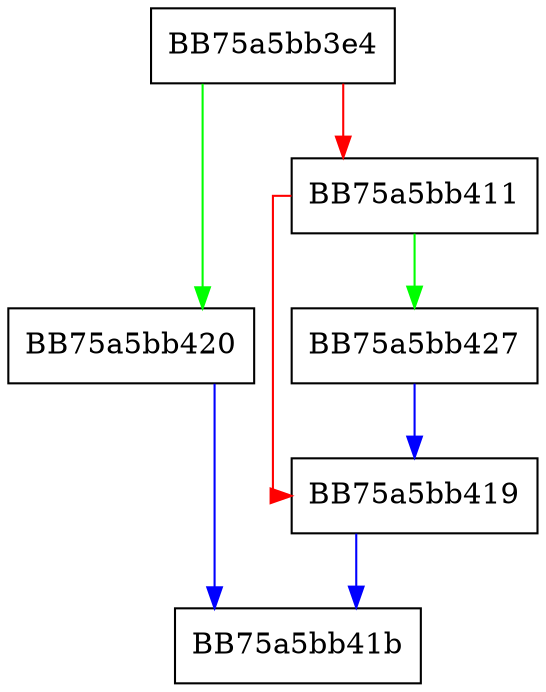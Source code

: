digraph GetVolumeSerialNumber {
  node [shape="box"];
  graph [splines=ortho];
  BB75a5bb3e4 -> BB75a5bb420 [color="green"];
  BB75a5bb3e4 -> BB75a5bb411 [color="red"];
  BB75a5bb411 -> BB75a5bb427 [color="green"];
  BB75a5bb411 -> BB75a5bb419 [color="red"];
  BB75a5bb419 -> BB75a5bb41b [color="blue"];
  BB75a5bb420 -> BB75a5bb41b [color="blue"];
  BB75a5bb427 -> BB75a5bb419 [color="blue"];
}